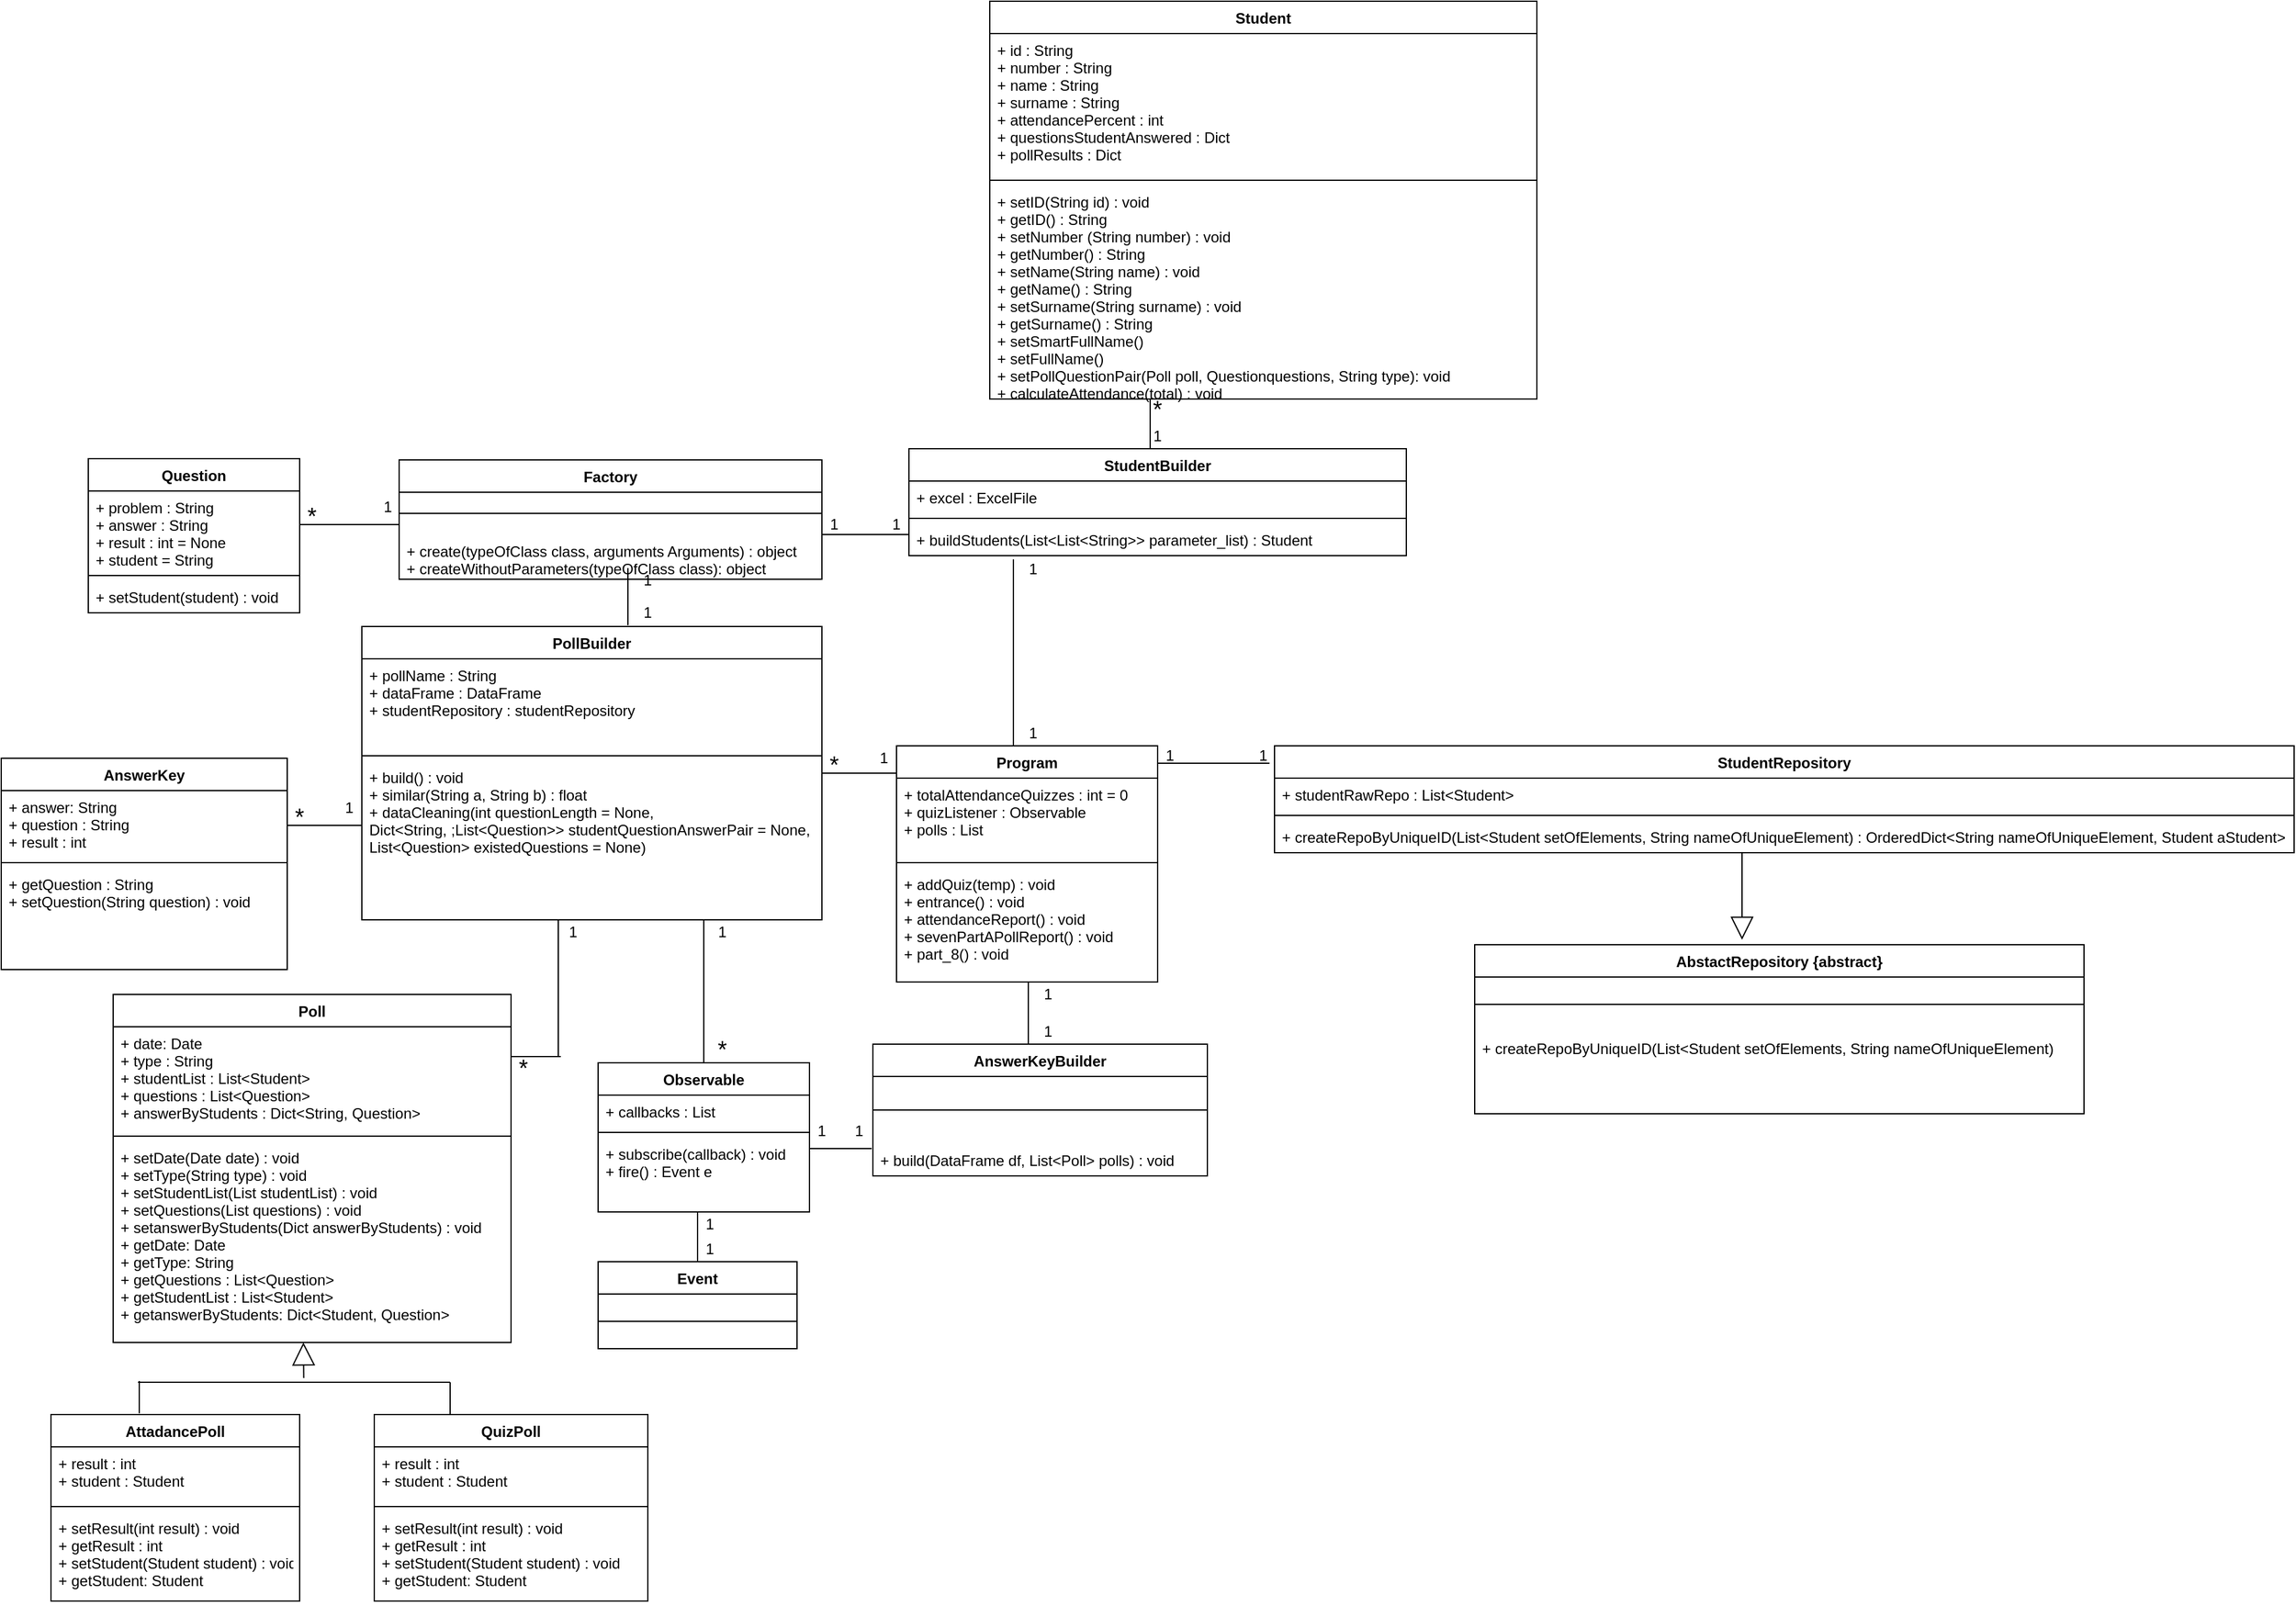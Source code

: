 <mxfile version="14.1.7" type="device"><diagram id="g1gwV1AYUA2r5EK0AkUI" name="Page-1"><mxGraphModel dx="4909" dy="2963" grid="1" gridSize="10" guides="1" tooltips="1" connect="1" arrows="1" fold="1" page="1" pageScale="1" pageWidth="2336" pageHeight="1654" math="0" shadow="0"><root><mxCell id="0"/><mxCell id="1" parent="0"/><mxCell id="yvDuJRzr7SlwuOZJe46Z-2" value="PollBuilder" style="swimlane;fontStyle=1;align=center;verticalAlign=top;childLayout=stackLayout;horizontal=1;startSize=26;horizontalStack=0;resizeParent=1;resizeParentMax=0;resizeLast=0;collapsible=1;marginBottom=0;" vertex="1" parent="1"><mxGeometry x="-1890" y="-1047" width="370" height="236" as="geometry"/></mxCell><mxCell id="yvDuJRzr7SlwuOZJe46Z-3" value="+ pollName : String&#10;+ dataFrame : DataFrame&#10;+ studentRepository : studentRepository" style="text;strokeColor=none;fillColor=none;align=left;verticalAlign=top;spacingLeft=4;spacingRight=4;overflow=hidden;rotatable=0;points=[[0,0.5],[1,0.5]];portConstraint=eastwest;" vertex="1" parent="yvDuJRzr7SlwuOZJe46Z-2"><mxGeometry y="26" width="370" height="74" as="geometry"/></mxCell><mxCell id="yvDuJRzr7SlwuOZJe46Z-4" value="" style="line;strokeWidth=1;fillColor=none;align=left;verticalAlign=middle;spacingTop=-1;spacingLeft=3;spacingRight=3;rotatable=0;labelPosition=right;points=[];portConstraint=eastwest;" vertex="1" parent="yvDuJRzr7SlwuOZJe46Z-2"><mxGeometry y="100" width="370" height="8" as="geometry"/></mxCell><mxCell id="yvDuJRzr7SlwuOZJe46Z-5" value="+ build() : void&#10;+ similar(String a, String b) : float&#10;+ dataCleaning(int questionLength = None, &#10;Dict&lt;String, ;List&lt;Question&gt;&gt; studentQuestionAnswerPair = None, &#10;List&lt;Question&gt; existedQuestions = None) " style="text;strokeColor=none;fillColor=none;align=left;verticalAlign=top;spacingLeft=4;spacingRight=4;overflow=hidden;rotatable=0;points=[[0,0.5],[1,0.5]];portConstraint=eastwest;" vertex="1" parent="yvDuJRzr7SlwuOZJe46Z-2"><mxGeometry y="108" width="370" height="128" as="geometry"/></mxCell><mxCell id="yvDuJRzr7SlwuOZJe46Z-10" value="StudentBuilder" style="swimlane;fontStyle=1;align=center;verticalAlign=top;childLayout=stackLayout;horizontal=1;startSize=26;horizontalStack=0;resizeParent=1;resizeParentMax=0;resizeLast=0;collapsible=1;marginBottom=0;" vertex="1" parent="1"><mxGeometry x="-1450" y="-1190" width="400" height="86" as="geometry"/></mxCell><mxCell id="yvDuJRzr7SlwuOZJe46Z-11" value="+ excel : ExcelFile" style="text;strokeColor=none;fillColor=none;align=left;verticalAlign=top;spacingLeft=4;spacingRight=4;overflow=hidden;rotatable=0;points=[[0,0.5],[1,0.5]];portConstraint=eastwest;" vertex="1" parent="yvDuJRzr7SlwuOZJe46Z-10"><mxGeometry y="26" width="400" height="26" as="geometry"/></mxCell><mxCell id="yvDuJRzr7SlwuOZJe46Z-12" value="" style="line;strokeWidth=1;fillColor=none;align=left;verticalAlign=middle;spacingTop=-1;spacingLeft=3;spacingRight=3;rotatable=0;labelPosition=right;points=[];portConstraint=eastwest;" vertex="1" parent="yvDuJRzr7SlwuOZJe46Z-10"><mxGeometry y="52" width="400" height="8" as="geometry"/></mxCell><mxCell id="yvDuJRzr7SlwuOZJe46Z-13" value="+ buildStudents(List&lt;List&lt;String&gt;&gt; parameter_list) : Student " style="text;strokeColor=none;fillColor=none;align=left;verticalAlign=top;spacingLeft=4;spacingRight=4;overflow=hidden;rotatable=0;points=[[0,0.5],[1,0.5]];portConstraint=eastwest;" vertex="1" parent="yvDuJRzr7SlwuOZJe46Z-10"><mxGeometry y="60" width="400" height="26" as="geometry"/></mxCell><mxCell id="yvDuJRzr7SlwuOZJe46Z-14" value="Factory" style="swimlane;fontStyle=1;align=center;verticalAlign=top;childLayout=stackLayout;horizontal=1;startSize=26;horizontalStack=0;resizeParent=1;resizeParentMax=0;resizeLast=0;collapsible=1;marginBottom=0;" vertex="1" parent="1"><mxGeometry x="-1860" y="-1181" width="340" height="96" as="geometry"/></mxCell><mxCell id="yvDuJRzr7SlwuOZJe46Z-16" value="" style="line;strokeWidth=1;fillColor=none;align=left;verticalAlign=middle;spacingTop=-1;spacingLeft=3;spacingRight=3;rotatable=0;labelPosition=right;points=[];portConstraint=eastwest;" vertex="1" parent="yvDuJRzr7SlwuOZJe46Z-14"><mxGeometry y="26" width="340" height="34" as="geometry"/></mxCell><mxCell id="yvDuJRzr7SlwuOZJe46Z-17" value="+ create(typeOfClass class, arguments Arguments) : object&#10;+ createWithoutParameters(typeOfClass class): object " style="text;strokeColor=none;fillColor=none;align=left;verticalAlign=top;spacingLeft=4;spacingRight=4;overflow=hidden;rotatable=0;points=[[0,0.5],[1,0.5]];portConstraint=eastwest;" vertex="1" parent="yvDuJRzr7SlwuOZJe46Z-14"><mxGeometry y="60" width="340" height="36" as="geometry"/></mxCell><mxCell id="yvDuJRzr7SlwuOZJe46Z-27" value="Poll" style="swimlane;fontStyle=1;align=center;verticalAlign=top;childLayout=stackLayout;horizontal=1;startSize=26;horizontalStack=0;resizeParent=1;resizeParentMax=0;resizeLast=0;collapsible=1;marginBottom=0;" vertex="1" parent="1"><mxGeometry x="-2090" y="-751" width="320" height="280" as="geometry"/></mxCell><mxCell id="yvDuJRzr7SlwuOZJe46Z-28" value="+ date: Date&#10;+ type : String&#10;+ studentList : List&lt;Student&gt;&#10;+ questions : List&lt;Question&gt;&#10;+ answerByStudents : Dict&lt;String, Question&gt;" style="text;strokeColor=none;fillColor=none;align=left;verticalAlign=top;spacingLeft=4;spacingRight=4;overflow=hidden;rotatable=0;points=[[0,0.5],[1,0.5]];portConstraint=eastwest;" vertex="1" parent="yvDuJRzr7SlwuOZJe46Z-27"><mxGeometry y="26" width="320" height="84" as="geometry"/></mxCell><mxCell id="yvDuJRzr7SlwuOZJe46Z-29" value="" style="line;strokeWidth=1;fillColor=none;align=left;verticalAlign=middle;spacingTop=-1;spacingLeft=3;spacingRight=3;rotatable=0;labelPosition=right;points=[];portConstraint=eastwest;" vertex="1" parent="yvDuJRzr7SlwuOZJe46Z-27"><mxGeometry y="110" width="320" height="8" as="geometry"/></mxCell><mxCell id="yvDuJRzr7SlwuOZJe46Z-30" value="+ setDate(Date date) : void&#10;+ setType(String type) : void&#10;+ setStudentList(List studentList) : void&#10;+ setQuestions(List questions) : void&#10;+ setanswerByStudents(Dict answerByStudents) : void &#10;+ getDate: Date&#10;+ getType: String&#10;+ getQuestions : List&lt;Question&gt;&#10;+ getStudentList : List&lt;Student&gt;&#10;+ getanswerByStudents: Dict&lt;Student, Question&gt;" style="text;strokeColor=none;fillColor=none;align=left;verticalAlign=top;spacingLeft=4;spacingRight=4;overflow=hidden;rotatable=0;points=[[0,0.5],[1,0.5]];portConstraint=eastwest;" vertex="1" parent="yvDuJRzr7SlwuOZJe46Z-27"><mxGeometry y="118" width="320" height="162" as="geometry"/></mxCell><mxCell id="yvDuJRzr7SlwuOZJe46Z-39" value="Student" style="swimlane;fontStyle=1;align=center;verticalAlign=top;childLayout=stackLayout;horizontal=1;startSize=26;horizontalStack=0;resizeParent=1;resizeParentMax=0;resizeLast=0;collapsible=1;marginBottom=0;" vertex="1" parent="1"><mxGeometry x="-1385" y="-1550" width="440" height="320" as="geometry"/></mxCell><mxCell id="yvDuJRzr7SlwuOZJe46Z-40" value="+ id : String&#10;+ number : String&#10;+ name : String&#10;+ surname : String&#10;+ attendancePercent : int&#10;+ questionsStudentAnswered : Dict&#10;+ pollResults : Dict" style="text;strokeColor=none;fillColor=none;align=left;verticalAlign=top;spacingLeft=4;spacingRight=4;overflow=hidden;rotatable=0;points=[[0,0.5],[1,0.5]];portConstraint=eastwest;" vertex="1" parent="yvDuJRzr7SlwuOZJe46Z-39"><mxGeometry y="26" width="440" height="114" as="geometry"/></mxCell><mxCell id="yvDuJRzr7SlwuOZJe46Z-41" value="" style="line;strokeWidth=1;fillColor=none;align=left;verticalAlign=middle;spacingTop=-1;spacingLeft=3;spacingRight=3;rotatable=0;labelPosition=right;points=[];portConstraint=eastwest;" vertex="1" parent="yvDuJRzr7SlwuOZJe46Z-39"><mxGeometry y="140" width="440" height="8" as="geometry"/></mxCell><mxCell id="yvDuJRzr7SlwuOZJe46Z-42" value="+ setID(String id) : void&#10;+ getID() : String&#10;+ setNumber (String number) : void&#10;+ getNumber() : String&#10;+ setName(String name) : void&#10;+ getName() : String&#10;+ setSurname(String surname) : void&#10;+ getSurname() : String&#10;+ setSmartFullName()&#10;+ setFullName()&#10;+ setPollQuestionPair(Poll poll, Questionquestions, String type): void&#10;+ calculateAttendance(total) : void" style="text;strokeColor=none;fillColor=none;align=left;verticalAlign=top;spacingLeft=4;spacingRight=4;overflow=hidden;rotatable=0;points=[[0,0.5],[1,0.5]];portConstraint=eastwest;" vertex="1" parent="yvDuJRzr7SlwuOZJe46Z-39"><mxGeometry y="148" width="440" height="172" as="geometry"/></mxCell><mxCell id="yvDuJRzr7SlwuOZJe46Z-43" value="StudentRepository" style="swimlane;fontStyle=1;align=center;verticalAlign=top;childLayout=stackLayout;horizontal=1;startSize=26;horizontalStack=0;resizeParent=1;resizeParentMax=0;resizeLast=0;collapsible=1;marginBottom=0;" vertex="1" parent="1"><mxGeometry x="-1156" y="-951" width="820" height="86" as="geometry"/></mxCell><mxCell id="yvDuJRzr7SlwuOZJe46Z-44" value="+ studentRawRepo : List&lt;Student&gt;" style="text;strokeColor=none;fillColor=none;align=left;verticalAlign=top;spacingLeft=4;spacingRight=4;overflow=hidden;rotatable=0;points=[[0,0.5],[1,0.5]];portConstraint=eastwest;" vertex="1" parent="yvDuJRzr7SlwuOZJe46Z-43"><mxGeometry y="26" width="820" height="26" as="geometry"/></mxCell><mxCell id="yvDuJRzr7SlwuOZJe46Z-45" value="" style="line;strokeWidth=1;fillColor=none;align=left;verticalAlign=middle;spacingTop=-1;spacingLeft=3;spacingRight=3;rotatable=0;labelPosition=right;points=[];portConstraint=eastwest;" vertex="1" parent="yvDuJRzr7SlwuOZJe46Z-43"><mxGeometry y="52" width="820" height="8" as="geometry"/></mxCell><mxCell id="yvDuJRzr7SlwuOZJe46Z-46" value="+ createRepoByUniqueID(List&lt;Student setOfElements, String nameOfUniqueElement) : OrderedDict&lt;String nameOfUniqueElement, Student aStudent&gt;" style="text;strokeColor=none;fillColor=none;align=left;verticalAlign=top;spacingLeft=4;spacingRight=4;overflow=hidden;rotatable=0;points=[[0,0.5],[1,0.5]];portConstraint=eastwest;" vertex="1" parent="yvDuJRzr7SlwuOZJe46Z-43"><mxGeometry y="60" width="820" height="26" as="geometry"/></mxCell><mxCell id="yvDuJRzr7SlwuOZJe46Z-51" value="AbstactRepository {abstract}" style="swimlane;fontStyle=1;align=center;verticalAlign=top;childLayout=stackLayout;horizontal=1;startSize=26;horizontalStack=0;resizeParent=1;resizeParentMax=0;resizeLast=0;collapsible=1;marginBottom=0;" vertex="1" parent="1"><mxGeometry x="-995" y="-791" width="490" height="136" as="geometry"/></mxCell><mxCell id="yvDuJRzr7SlwuOZJe46Z-53" value="" style="line;strokeWidth=1;fillColor=none;align=left;verticalAlign=middle;spacingTop=-1;spacingLeft=3;spacingRight=3;rotatable=0;labelPosition=right;points=[];portConstraint=eastwest;" vertex="1" parent="yvDuJRzr7SlwuOZJe46Z-51"><mxGeometry y="26" width="490" height="44" as="geometry"/></mxCell><mxCell id="yvDuJRzr7SlwuOZJe46Z-54" value="+ createRepoByUniqueID(List&lt;Student setOfElements, String nameOfUniqueElement) " style="text;strokeColor=none;fillColor=none;align=left;verticalAlign=top;spacingLeft=4;spacingRight=4;overflow=hidden;rotatable=0;points=[[0,0.5],[1,0.5]];portConstraint=eastwest;" vertex="1" parent="yvDuJRzr7SlwuOZJe46Z-51"><mxGeometry y="70" width="490" height="66" as="geometry"/></mxCell><mxCell id="yvDuJRzr7SlwuOZJe46Z-55" value="" style="line;strokeWidth=1;fillColor=none;align=left;verticalAlign=middle;spacingTop=-1;spacingLeft=3;spacingRight=3;rotatable=0;labelPosition=right;points=[];portConstraint=eastwest;direction=south;" vertex="1" parent="1"><mxGeometry x="-2100" y="-440" width="62" height="26" as="geometry"/></mxCell><mxCell id="yvDuJRzr7SlwuOZJe46Z-56" value="" style="line;strokeWidth=1;fillColor=none;align=left;verticalAlign=middle;spacingTop=-1;spacingLeft=3;spacingRight=3;rotatable=0;labelPosition=right;points=[];portConstraint=eastwest;direction=south;" vertex="1" parent="1"><mxGeometry x="-1850" y="-439" width="62" height="26" as="geometry"/></mxCell><mxCell id="yvDuJRzr7SlwuOZJe46Z-58" value="" style="line;strokeWidth=1;fillColor=none;align=left;verticalAlign=middle;spacingTop=-1;spacingLeft=3;spacingRight=3;rotatable=0;labelPosition=right;points=[];portConstraint=eastwest;" vertex="1" parent="1"><mxGeometry x="-2070" y="-443" width="251" height="8" as="geometry"/></mxCell><mxCell id="yvDuJRzr7SlwuOZJe46Z-59" value="" style="line;strokeWidth=1;fillColor=none;align=left;verticalAlign=middle;spacingTop=-1;spacingLeft=3;spacingRight=3;rotatable=0;labelPosition=right;points=[];portConstraint=eastwest;" vertex="1" parent="1"><mxGeometry x="-1250" y="-941" width="90" height="8" as="geometry"/></mxCell><mxCell id="yvDuJRzr7SlwuOZJe46Z-64" value="" style="endArrow=block;endSize=16;endFill=0;html=1;" edge="1" parent="1"><mxGeometry width="160" relative="1" as="geometry"><mxPoint x="-780" y="-865" as="sourcePoint"/><mxPoint x="-780" y="-795" as="targetPoint"/></mxGeometry></mxCell><mxCell id="yvDuJRzr7SlwuOZJe46Z-65" value="" style="endArrow=block;endSize=16;endFill=0;html=1;exitX=0.531;exitY=0.083;exitDx=0;exitDy=0;exitPerimeter=0;" edge="1" parent="1" source="yvDuJRzr7SlwuOZJe46Z-58"><mxGeometry x="-0.875" y="-250" width="160" relative="1" as="geometry"><mxPoint x="-1740" y="-551" as="sourcePoint"/><mxPoint x="-1937" y="-471" as="targetPoint"/><mxPoint y="-1" as="offset"/></mxGeometry></mxCell><mxCell id="yvDuJRzr7SlwuOZJe46Z-66" value="" style="line;strokeWidth=1;fillColor=none;align=left;verticalAlign=middle;spacingTop=-1;spacingLeft=3;spacingRight=3;rotatable=0;labelPosition=right;points=[];portConstraint=eastwest;" vertex="1" parent="1"><mxGeometry x="-1520" y="-933" width="60" height="8" as="geometry"/></mxCell><mxCell id="yvDuJRzr7SlwuOZJe46Z-67" value="" style="line;strokeWidth=1;fillColor=none;align=left;verticalAlign=middle;spacingTop=-1;spacingLeft=3;spacingRight=3;rotatable=0;labelPosition=right;points=[];portConstraint=eastwest;direction=south;" vertex="1" parent="1"><mxGeometry x="-1370" y="-1101" width="8" height="150" as="geometry"/></mxCell><mxCell id="yvDuJRzr7SlwuOZJe46Z-69" value="" style="line;strokeWidth=1;fillColor=none;align=left;verticalAlign=middle;spacingTop=-1;spacingLeft=3;spacingRight=3;rotatable=0;labelPosition=right;points=[];portConstraint=eastwest;" vertex="1" parent="1"><mxGeometry x="-1520" y="-1125" width="70" height="8" as="geometry"/></mxCell><mxCell id="yvDuJRzr7SlwuOZJe46Z-70" value="" style="line;strokeWidth=1;fillColor=none;align=left;verticalAlign=middle;spacingTop=-1;spacingLeft=3;spacingRight=3;rotatable=0;labelPosition=right;points=[];portConstraint=eastwest;direction=south;" vertex="1" parent="1"><mxGeometry x="-1680" y="-1094" width="8" height="46" as="geometry"/></mxCell><mxCell id="yvDuJRzr7SlwuOZJe46Z-71" value="" style="line;strokeWidth=1;fillColor=none;align=left;verticalAlign=middle;spacingTop=-1;spacingLeft=3;spacingRight=3;rotatable=0;labelPosition=right;points=[];portConstraint=eastwest;direction=south;" vertex="1" parent="1"><mxGeometry x="-1736" y="-811" width="8" height="110" as="geometry"/></mxCell><mxCell id="yvDuJRzr7SlwuOZJe46Z-72" value="" style="line;strokeWidth=1;fillColor=none;align=left;verticalAlign=middle;spacingTop=-1;spacingLeft=3;spacingRight=3;rotatable=0;labelPosition=right;points=[];portConstraint=eastwest;" vertex="1" parent="1"><mxGeometry x="-1950" y="-891" width="60" height="8" as="geometry"/></mxCell><mxCell id="yvDuJRzr7SlwuOZJe46Z-73" value="" style="line;strokeWidth=1;fillColor=none;align=left;verticalAlign=middle;spacingTop=-1;spacingLeft=3;spacingRight=3;rotatable=0;labelPosition=right;points=[];portConstraint=eastwest;direction=south;" vertex="1" parent="1"><mxGeometry x="-1260" y="-1230" width="8" height="40" as="geometry"/></mxCell><mxCell id="yvDuJRzr7SlwuOZJe46Z-74" value="" style="line;strokeWidth=1;fillColor=none;align=left;verticalAlign=middle;spacingTop=-1;spacingLeft=3;spacingRight=3;rotatable=0;labelPosition=right;points=[];portConstraint=eastwest;" vertex="1" parent="1"><mxGeometry x="-1940" y="-1133" width="80" height="8" as="geometry"/></mxCell><mxCell id="yvDuJRzr7SlwuOZJe46Z-85" value="AnswerKey" style="swimlane;fontStyle=1;align=center;verticalAlign=top;childLayout=stackLayout;horizontal=1;startSize=26;horizontalStack=0;resizeParent=1;resizeParentMax=0;resizeLast=0;collapsible=1;marginBottom=0;" vertex="1" parent="1"><mxGeometry x="-2180" y="-941" width="230" height="170" as="geometry"/></mxCell><mxCell id="yvDuJRzr7SlwuOZJe46Z-86" value="+ answer: String&#10;+ question : String&#10;+ result : int" style="text;strokeColor=none;fillColor=none;align=left;verticalAlign=top;spacingLeft=4;spacingRight=4;overflow=hidden;rotatable=0;points=[[0,0.5],[1,0.5]];portConstraint=eastwest;" vertex="1" parent="yvDuJRzr7SlwuOZJe46Z-85"><mxGeometry y="26" width="230" height="54" as="geometry"/></mxCell><mxCell id="yvDuJRzr7SlwuOZJe46Z-87" value="" style="line;strokeWidth=1;fillColor=none;align=left;verticalAlign=middle;spacingTop=-1;spacingLeft=3;spacingRight=3;rotatable=0;labelPosition=right;points=[];portConstraint=eastwest;" vertex="1" parent="yvDuJRzr7SlwuOZJe46Z-85"><mxGeometry y="80" width="230" height="8" as="geometry"/></mxCell><mxCell id="yvDuJRzr7SlwuOZJe46Z-88" value="+ getQuestion : String&#10;+ setQuestion(String question) : void&#10;" style="text;strokeColor=none;fillColor=none;align=left;verticalAlign=top;spacingLeft=4;spacingRight=4;overflow=hidden;rotatable=0;points=[[0,0.5],[1,0.5]];portConstraint=eastwest;" vertex="1" parent="yvDuJRzr7SlwuOZJe46Z-85"><mxGeometry y="88" width="230" height="82" as="geometry"/></mxCell><mxCell id="yvDuJRzr7SlwuOZJe46Z-93" value="AttadancePoll" style="swimlane;fontStyle=1;align=center;verticalAlign=top;childLayout=stackLayout;horizontal=1;startSize=26;horizontalStack=0;resizeParent=1;resizeParentMax=0;resizeLast=0;collapsible=1;marginBottom=0;" vertex="1" parent="1"><mxGeometry x="-2140" y="-413" width="200" height="150" as="geometry"/></mxCell><mxCell id="yvDuJRzr7SlwuOZJe46Z-94" value="+ result : int&#10;+ student : Student" style="text;strokeColor=none;fillColor=none;align=left;verticalAlign=top;spacingLeft=4;spacingRight=4;overflow=hidden;rotatable=0;points=[[0,0.5],[1,0.5]];portConstraint=eastwest;" vertex="1" parent="yvDuJRzr7SlwuOZJe46Z-93"><mxGeometry y="26" width="200" height="44" as="geometry"/></mxCell><mxCell id="yvDuJRzr7SlwuOZJe46Z-95" value="" style="line;strokeWidth=1;fillColor=none;align=left;verticalAlign=middle;spacingTop=-1;spacingLeft=3;spacingRight=3;rotatable=0;labelPosition=right;points=[];portConstraint=eastwest;" vertex="1" parent="yvDuJRzr7SlwuOZJe46Z-93"><mxGeometry y="70" width="200" height="8" as="geometry"/></mxCell><mxCell id="yvDuJRzr7SlwuOZJe46Z-96" value="+ setResult(int result) : void&#10;+ getResult : int&#10;+ setStudent(Student student) : void&#10;+ getStudent: Student " style="text;strokeColor=none;fillColor=none;align=left;verticalAlign=top;spacingLeft=4;spacingRight=4;overflow=hidden;rotatable=0;points=[[0,0.5],[1,0.5]];portConstraint=eastwest;" vertex="1" parent="yvDuJRzr7SlwuOZJe46Z-93"><mxGeometry y="78" width="200" height="72" as="geometry"/></mxCell><mxCell id="yvDuJRzr7SlwuOZJe46Z-97" value="QuizPoll" style="swimlane;fontStyle=1;align=center;verticalAlign=top;childLayout=stackLayout;horizontal=1;startSize=26;horizontalStack=0;resizeParent=1;resizeParentMax=0;resizeLast=0;collapsible=1;marginBottom=0;" vertex="1" parent="1"><mxGeometry x="-1880" y="-413" width="220" height="150" as="geometry"/></mxCell><mxCell id="yvDuJRzr7SlwuOZJe46Z-98" value="+ result : int&#10;+ student : Student" style="text;strokeColor=none;fillColor=none;align=left;verticalAlign=top;spacingLeft=4;spacingRight=4;overflow=hidden;rotatable=0;points=[[0,0.5],[1,0.5]];portConstraint=eastwest;" vertex="1" parent="yvDuJRzr7SlwuOZJe46Z-97"><mxGeometry y="26" width="220" height="44" as="geometry"/></mxCell><mxCell id="yvDuJRzr7SlwuOZJe46Z-99" value="" style="line;strokeWidth=1;fillColor=none;align=left;verticalAlign=middle;spacingTop=-1;spacingLeft=3;spacingRight=3;rotatable=0;labelPosition=right;points=[];portConstraint=eastwest;" vertex="1" parent="yvDuJRzr7SlwuOZJe46Z-97"><mxGeometry y="70" width="220" height="8" as="geometry"/></mxCell><mxCell id="yvDuJRzr7SlwuOZJe46Z-100" value="+ setResult(int result) : void&#10;+ getResult : int&#10;+ setStudent(Student student) : void&#10;+ getStudent: Student " style="text;strokeColor=none;fillColor=none;align=left;verticalAlign=top;spacingLeft=4;spacingRight=4;overflow=hidden;rotatable=0;points=[[0,0.5],[1,0.5]];portConstraint=eastwest;" vertex="1" parent="yvDuJRzr7SlwuOZJe46Z-97"><mxGeometry y="78" width="220" height="72" as="geometry"/></mxCell><mxCell id="yvDuJRzr7SlwuOZJe46Z-101" value="1" style="text;html=1;strokeColor=none;fillColor=none;align=center;verticalAlign=middle;whiteSpace=wrap;rounded=0;" vertex="1" parent="1"><mxGeometry x="-1370" y="-1103" width="40" height="20" as="geometry"/></mxCell><mxCell id="yvDuJRzr7SlwuOZJe46Z-102" value="1" style="text;html=1;strokeColor=none;fillColor=none;align=center;verticalAlign=middle;whiteSpace=wrap;rounded=0;" vertex="1" parent="1"><mxGeometry x="-1370" y="-971" width="40" height="20" as="geometry"/></mxCell><mxCell id="yvDuJRzr7SlwuOZJe46Z-105" value="1" style="text;html=1;strokeColor=none;fillColor=none;align=center;verticalAlign=middle;whiteSpace=wrap;rounded=0;" vertex="1" parent="1"><mxGeometry x="-1260" y="-953" width="40" height="20" as="geometry"/></mxCell><mxCell id="yvDuJRzr7SlwuOZJe46Z-106" value="1" style="text;html=1;strokeColor=none;fillColor=none;align=center;verticalAlign=middle;whiteSpace=wrap;rounded=0;" vertex="1" parent="1"><mxGeometry x="-1185" y="-953" width="40" height="20" as="geometry"/></mxCell><mxCell id="yvDuJRzr7SlwuOZJe46Z-107" value="1" style="text;html=1;strokeColor=none;fillColor=none;align=center;verticalAlign=middle;whiteSpace=wrap;rounded=0;" vertex="1" parent="1"><mxGeometry x="-1490" y="-951" width="40" height="20" as="geometry"/></mxCell><mxCell id="yvDuJRzr7SlwuOZJe46Z-108" value="&lt;font style=&quot;font-size: 19px&quot;&gt;*&lt;/font&gt;" style="text;html=1;strokeColor=none;fillColor=none;align=center;verticalAlign=middle;whiteSpace=wrap;rounded=0;" vertex="1" parent="1"><mxGeometry x="-1530" y="-945" width="40" height="20" as="geometry"/></mxCell><mxCell id="yvDuJRzr7SlwuOZJe46Z-109" value="1" style="text;html=1;strokeColor=none;fillColor=none;align=center;verticalAlign=middle;whiteSpace=wrap;rounded=0;" vertex="1" parent="1"><mxGeometry x="-1480" y="-1139" width="40" height="20" as="geometry"/></mxCell><mxCell id="yvDuJRzr7SlwuOZJe46Z-110" value="1" style="text;html=1;strokeColor=none;fillColor=none;align=center;verticalAlign=middle;whiteSpace=wrap;rounded=0;" vertex="1" parent="1"><mxGeometry x="-1530" y="-1139" width="40" height="20" as="geometry"/></mxCell><mxCell id="yvDuJRzr7SlwuOZJe46Z-111" value="1" style="text;html=1;strokeColor=none;fillColor=none;align=center;verticalAlign=middle;whiteSpace=wrap;rounded=0;" vertex="1" parent="1"><mxGeometry x="-1270" y="-1210" width="40" height="20" as="geometry"/></mxCell><mxCell id="yvDuJRzr7SlwuOZJe46Z-112" value="&lt;font style=&quot;font-size: 19px&quot;&gt;*&lt;/font&gt;" style="text;html=1;strokeColor=none;fillColor=none;align=center;verticalAlign=middle;whiteSpace=wrap;rounded=0;" vertex="1" parent="1"><mxGeometry x="-1270" y="-1231" width="40" height="20" as="geometry"/></mxCell><mxCell id="yvDuJRzr7SlwuOZJe46Z-113" value="1" style="text;html=1;strokeColor=none;fillColor=none;align=center;verticalAlign=middle;whiteSpace=wrap;rounded=0;" vertex="1" parent="1"><mxGeometry x="-1889" y="-1153" width="40" height="20" as="geometry"/></mxCell><mxCell id="yvDuJRzr7SlwuOZJe46Z-114" value="&lt;font style=&quot;font-size: 19px&quot;&gt;*&lt;/font&gt;" style="text;html=1;strokeColor=none;fillColor=none;align=center;verticalAlign=middle;whiteSpace=wrap;rounded=0;" vertex="1" parent="1"><mxGeometry x="-1950" y="-1145" width="40" height="20" as="geometry"/></mxCell><mxCell id="yvDuJRzr7SlwuOZJe46Z-115" value="1" style="text;html=1;strokeColor=none;fillColor=none;align=center;verticalAlign=middle;whiteSpace=wrap;rounded=0;" vertex="1" parent="1"><mxGeometry x="-1680" y="-1068" width="40" height="20" as="geometry"/></mxCell><mxCell id="yvDuJRzr7SlwuOZJe46Z-116" value="1" style="text;html=1;strokeColor=none;fillColor=none;align=center;verticalAlign=middle;whiteSpace=wrap;rounded=0;" vertex="1" parent="1"><mxGeometry x="-1680" y="-1094" width="40" height="20" as="geometry"/></mxCell><mxCell id="yvDuJRzr7SlwuOZJe46Z-117" value="1" style="text;html=1;strokeColor=none;fillColor=none;align=center;verticalAlign=middle;whiteSpace=wrap;rounded=0;" vertex="1" parent="1"><mxGeometry x="-1920" y="-911" width="40" height="20" as="geometry"/></mxCell><mxCell id="yvDuJRzr7SlwuOZJe46Z-118" value="&lt;font style=&quot;font-size: 19px&quot;&gt;*&lt;/font&gt;" style="text;html=1;strokeColor=none;fillColor=none;align=center;verticalAlign=middle;whiteSpace=wrap;rounded=0;" vertex="1" parent="1"><mxGeometry x="-1960" y="-903" width="40" height="20" as="geometry"/></mxCell><mxCell id="yvDuJRzr7SlwuOZJe46Z-119" value="1" style="text;html=1;strokeColor=none;fillColor=none;align=center;verticalAlign=middle;whiteSpace=wrap;rounded=0;" vertex="1" parent="1"><mxGeometry x="-1740" y="-811" width="40" height="20" as="geometry"/></mxCell><mxCell id="yvDuJRzr7SlwuOZJe46Z-120" value="&lt;font style=&quot;font-size: 19px&quot;&gt;*&lt;/font&gt;" style="text;html=1;strokeColor=none;fillColor=none;align=center;verticalAlign=middle;whiteSpace=wrap;rounded=0;" vertex="1" parent="1"><mxGeometry x="-1780" y="-701" width="40" height="20" as="geometry"/></mxCell><mxCell id="yvDuJRzr7SlwuOZJe46Z-126" value="Question" style="swimlane;fontStyle=1;align=center;verticalAlign=top;childLayout=stackLayout;horizontal=1;startSize=26;horizontalStack=0;resizeParent=1;resizeParentMax=0;resizeLast=0;collapsible=1;marginBottom=0;" vertex="1" parent="1"><mxGeometry x="-2110" y="-1182" width="170" height="124" as="geometry"/></mxCell><mxCell id="yvDuJRzr7SlwuOZJe46Z-127" value="+ problem : String&#10;+ answer : String&#10;+ result : int = None&#10;+ student = String" style="text;strokeColor=none;fillColor=none;align=left;verticalAlign=top;spacingLeft=4;spacingRight=4;overflow=hidden;rotatable=0;points=[[0,0.5],[1,0.5]];portConstraint=eastwest;" vertex="1" parent="yvDuJRzr7SlwuOZJe46Z-126"><mxGeometry y="26" width="170" height="64" as="geometry"/></mxCell><mxCell id="yvDuJRzr7SlwuOZJe46Z-128" value="" style="line;strokeWidth=1;fillColor=none;align=left;verticalAlign=middle;spacingTop=-1;spacingLeft=3;spacingRight=3;rotatable=0;labelPosition=right;points=[];portConstraint=eastwest;" vertex="1" parent="yvDuJRzr7SlwuOZJe46Z-126"><mxGeometry y="90" width="170" height="8" as="geometry"/></mxCell><mxCell id="yvDuJRzr7SlwuOZJe46Z-129" value="+ setStudent(student) : void" style="text;strokeColor=none;fillColor=none;align=left;verticalAlign=top;spacingLeft=4;spacingRight=4;overflow=hidden;rotatable=0;points=[[0,0.5],[1,0.5]];portConstraint=eastwest;" vertex="1" parent="yvDuJRzr7SlwuOZJe46Z-126"><mxGeometry y="98" width="170" height="26" as="geometry"/></mxCell><mxCell id="yvDuJRzr7SlwuOZJe46Z-134" value="Observable" style="swimlane;fontStyle=1;align=center;verticalAlign=top;childLayout=stackLayout;horizontal=1;startSize=26;horizontalStack=0;resizeParent=1;resizeParentMax=0;resizeLast=0;collapsible=1;marginBottom=0;" vertex="1" parent="1"><mxGeometry x="-1700" y="-696" width="170" height="120" as="geometry"/></mxCell><mxCell id="yvDuJRzr7SlwuOZJe46Z-135" value="+ callbacks : List" style="text;strokeColor=none;fillColor=none;align=left;verticalAlign=top;spacingLeft=4;spacingRight=4;overflow=hidden;rotatable=0;points=[[0,0.5],[1,0.5]];portConstraint=eastwest;" vertex="1" parent="yvDuJRzr7SlwuOZJe46Z-134"><mxGeometry y="26" width="170" height="26" as="geometry"/></mxCell><mxCell id="yvDuJRzr7SlwuOZJe46Z-136" value="" style="line;strokeWidth=1;fillColor=none;align=left;verticalAlign=middle;spacingTop=-1;spacingLeft=3;spacingRight=3;rotatable=0;labelPosition=right;points=[];portConstraint=eastwest;" vertex="1" parent="yvDuJRzr7SlwuOZJe46Z-134"><mxGeometry y="52" width="170" height="8" as="geometry"/></mxCell><mxCell id="yvDuJRzr7SlwuOZJe46Z-137" value="+ subscribe(callback) : void&#10;+ fire() : Event e" style="text;strokeColor=none;fillColor=none;align=left;verticalAlign=top;spacingLeft=4;spacingRight=4;overflow=hidden;rotatable=0;points=[[0,0.5],[1,0.5]];portConstraint=eastwest;" vertex="1" parent="yvDuJRzr7SlwuOZJe46Z-134"><mxGeometry y="60" width="170" height="60" as="geometry"/></mxCell><mxCell id="yvDuJRzr7SlwuOZJe46Z-138" value="Event" style="swimlane;fontStyle=1;align=center;verticalAlign=top;childLayout=stackLayout;horizontal=1;startSize=26;horizontalStack=0;resizeParent=1;resizeParentMax=0;resizeLast=0;collapsible=1;marginBottom=0;" vertex="1" parent="1"><mxGeometry x="-1700" y="-536" width="160" height="70" as="geometry"/></mxCell><mxCell id="yvDuJRzr7SlwuOZJe46Z-140" value="" style="line;strokeWidth=1;fillColor=none;align=left;verticalAlign=middle;spacingTop=-1;spacingLeft=3;spacingRight=3;rotatable=0;labelPosition=right;points=[];portConstraint=eastwest;" vertex="1" parent="yvDuJRzr7SlwuOZJe46Z-138"><mxGeometry y="26" width="160" height="44" as="geometry"/></mxCell><mxCell id="yvDuJRzr7SlwuOZJe46Z-145" value="Program" style="swimlane;fontStyle=1;align=center;verticalAlign=top;childLayout=stackLayout;horizontal=1;startSize=26;horizontalStack=0;resizeParent=1;resizeParentMax=0;resizeLast=0;collapsible=1;marginBottom=0;" vertex="1" parent="1"><mxGeometry x="-1460" y="-951" width="210" height="190" as="geometry"/></mxCell><mxCell id="yvDuJRzr7SlwuOZJe46Z-146" value="+ totalAttendanceQuizzes : int = 0&#10;+ quizListener : Observable&#10;+ polls : List&#10;" style="text;strokeColor=none;fillColor=none;align=left;verticalAlign=top;spacingLeft=4;spacingRight=4;overflow=hidden;rotatable=0;points=[[0,0.5],[1,0.5]];portConstraint=eastwest;" vertex="1" parent="yvDuJRzr7SlwuOZJe46Z-145"><mxGeometry y="26" width="210" height="64" as="geometry"/></mxCell><mxCell id="yvDuJRzr7SlwuOZJe46Z-147" value="" style="line;strokeWidth=1;fillColor=none;align=left;verticalAlign=middle;spacingTop=-1;spacingLeft=3;spacingRight=3;rotatable=0;labelPosition=right;points=[];portConstraint=eastwest;" vertex="1" parent="yvDuJRzr7SlwuOZJe46Z-145"><mxGeometry y="90" width="210" height="8" as="geometry"/></mxCell><mxCell id="yvDuJRzr7SlwuOZJe46Z-148" value="+ addQuiz(temp) : void&#10;+ entrance() : void&#10;+ attendanceReport() : void&#10;+ sevenPartAPollReport() : void&#10;+ part_8() : void" style="text;strokeColor=none;fillColor=none;align=left;verticalAlign=top;spacingLeft=4;spacingRight=4;overflow=hidden;rotatable=0;points=[[0,0.5],[1,0.5]];portConstraint=eastwest;" vertex="1" parent="yvDuJRzr7SlwuOZJe46Z-145"><mxGeometry y="98" width="210" height="92" as="geometry"/></mxCell><mxCell id="yvDuJRzr7SlwuOZJe46Z-153" value="AnswerKeyBuilder" style="swimlane;fontStyle=1;align=center;verticalAlign=top;childLayout=stackLayout;horizontal=1;startSize=26;horizontalStack=0;resizeParent=1;resizeParentMax=0;resizeLast=0;collapsible=1;marginBottom=0;" vertex="1" parent="1"><mxGeometry x="-1479" y="-711" width="269" height="106" as="geometry"/></mxCell><mxCell id="yvDuJRzr7SlwuOZJe46Z-154" value="" style="line;strokeWidth=1;fillColor=none;align=left;verticalAlign=middle;spacingTop=-1;spacingLeft=3;spacingRight=3;rotatable=0;labelPosition=right;points=[];portConstraint=eastwest;" vertex="1" parent="yvDuJRzr7SlwuOZJe46Z-153"><mxGeometry y="26" width="269" height="54" as="geometry"/></mxCell><mxCell id="yvDuJRzr7SlwuOZJe46Z-155" value="+ build(DataFrame df, List&lt;Poll&gt; polls) : void" style="text;strokeColor=none;fillColor=none;align=left;verticalAlign=top;spacingLeft=4;spacingRight=4;overflow=hidden;rotatable=0;points=[[0,0.5],[1,0.5]];portConstraint=eastwest;" vertex="1" parent="yvDuJRzr7SlwuOZJe46Z-153"><mxGeometry y="80" width="269" height="26" as="geometry"/></mxCell><mxCell id="yvDuJRzr7SlwuOZJe46Z-156" value="" style="line;strokeWidth=1;fillColor=none;align=left;verticalAlign=middle;spacingTop=-1;spacingLeft=3;spacingRight=3;rotatable=0;labelPosition=right;points=[];portConstraint=eastwest;direction=south;" vertex="1" parent="1"><mxGeometry x="-1358" y="-761" width="8" height="50" as="geometry"/></mxCell><mxCell id="yvDuJRzr7SlwuOZJe46Z-157" value="1" style="text;html=1;strokeColor=none;fillColor=none;align=center;verticalAlign=middle;whiteSpace=wrap;rounded=0;" vertex="1" parent="1"><mxGeometry x="-1358" y="-761" width="40" height="20" as="geometry"/></mxCell><mxCell id="yvDuJRzr7SlwuOZJe46Z-158" value="1" style="text;html=1;strokeColor=none;fillColor=none;align=center;verticalAlign=middle;whiteSpace=wrap;rounded=0;" vertex="1" parent="1"><mxGeometry x="-1358" y="-731" width="40" height="20" as="geometry"/></mxCell><mxCell id="yvDuJRzr7SlwuOZJe46Z-159" value="" style="line;strokeWidth=1;fillColor=none;align=left;verticalAlign=middle;spacingTop=-1;spacingLeft=3;spacingRight=3;rotatable=0;labelPosition=right;points=[];portConstraint=eastwest;" vertex="1" parent="1"><mxGeometry x="-1770" y="-706" width="40" height="10" as="geometry"/></mxCell><mxCell id="yvDuJRzr7SlwuOZJe46Z-160" value="" style="line;strokeWidth=1;fillColor=none;align=left;verticalAlign=middle;spacingTop=-1;spacingLeft=3;spacingRight=3;rotatable=0;labelPosition=right;points=[];portConstraint=eastwest;" vertex="1" parent="1"><mxGeometry x="-1530" y="-631" width="50" height="8" as="geometry"/></mxCell><mxCell id="yvDuJRzr7SlwuOZJe46Z-161" value="" style="line;strokeWidth=1;fillColor=none;align=left;verticalAlign=middle;spacingTop=-1;spacingLeft=3;spacingRight=3;rotatable=0;labelPosition=right;points=[];portConstraint=eastwest;direction=south;" vertex="1" parent="1"><mxGeometry x="-1619" y="-811" width="8" height="115" as="geometry"/></mxCell><mxCell id="yvDuJRzr7SlwuOZJe46Z-162" value="1" style="text;html=1;strokeColor=none;fillColor=none;align=center;verticalAlign=middle;whiteSpace=wrap;rounded=0;" vertex="1" parent="1"><mxGeometry x="-1620" y="-811" width="40" height="20" as="geometry"/></mxCell><mxCell id="yvDuJRzr7SlwuOZJe46Z-163" value="&lt;font style=&quot;font-size: 19px&quot;&gt;*&lt;/font&gt;" style="text;html=1;strokeColor=none;fillColor=none;align=center;verticalAlign=middle;whiteSpace=wrap;rounded=0;" vertex="1" parent="1"><mxGeometry x="-1620" y="-716" width="40" height="20" as="geometry"/></mxCell><mxCell id="yvDuJRzr7SlwuOZJe46Z-164" value="1" style="text;html=1;strokeColor=none;fillColor=none;align=center;verticalAlign=middle;whiteSpace=wrap;rounded=0;" vertex="1" parent="1"><mxGeometry x="-1540" y="-651" width="40" height="20" as="geometry"/></mxCell><mxCell id="yvDuJRzr7SlwuOZJe46Z-165" value="1" style="text;html=1;strokeColor=none;fillColor=none;align=center;verticalAlign=middle;whiteSpace=wrap;rounded=0;" vertex="1" parent="1"><mxGeometry x="-1510" y="-651" width="40" height="20" as="geometry"/></mxCell><mxCell id="yvDuJRzr7SlwuOZJe46Z-166" value="" style="line;strokeWidth=1;fillColor=none;align=left;verticalAlign=middle;spacingTop=-1;spacingLeft=3;spacingRight=3;rotatable=0;labelPosition=right;points=[];portConstraint=eastwest;direction=south;" vertex="1" parent="1"><mxGeometry x="-1624" y="-576" width="8" height="40" as="geometry"/></mxCell><mxCell id="yvDuJRzr7SlwuOZJe46Z-167" value="1" style="text;html=1;strokeColor=none;fillColor=none;align=center;verticalAlign=middle;whiteSpace=wrap;rounded=0;" vertex="1" parent="1"><mxGeometry x="-1630" y="-576" width="40" height="20" as="geometry"/></mxCell><mxCell id="yvDuJRzr7SlwuOZJe46Z-168" value="1" style="text;html=1;strokeColor=none;fillColor=none;align=center;verticalAlign=middle;whiteSpace=wrap;rounded=0;" vertex="1" parent="1"><mxGeometry x="-1630" y="-556" width="40" height="20" as="geometry"/></mxCell></root></mxGraphModel></diagram></mxfile>